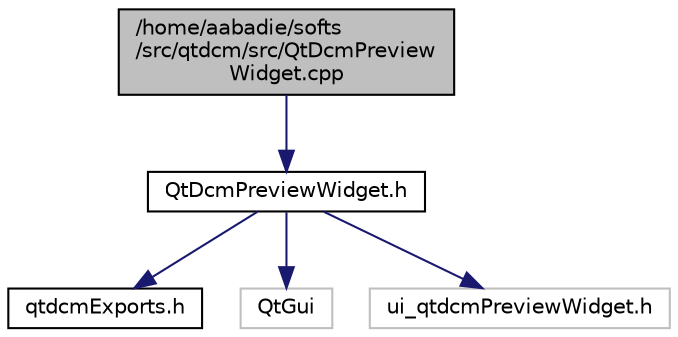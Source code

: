 digraph "/home/aabadie/softs/src/qtdcm/src/QtDcmPreviewWidget.cpp"
{
  edge [fontname="Helvetica",fontsize="10",labelfontname="Helvetica",labelfontsize="10"];
  node [fontname="Helvetica",fontsize="10",shape=record];
  Node1 [label="/home/aabadie/softs\l/src/qtdcm/src/QtDcmPreview\lWidget.cpp",height=0.2,width=0.4,color="black", fillcolor="grey75", style="filled", fontcolor="black"];
  Node1 -> Node2 [color="midnightblue",fontsize="10",style="solid",fontname="Helvetica"];
  Node2 [label="QtDcmPreviewWidget.h",height=0.2,width=0.4,color="black", fillcolor="white", style="filled",URL="$QtDcmPreviewWidget_8h.html"];
  Node2 -> Node3 [color="midnightblue",fontsize="10",style="solid",fontname="Helvetica"];
  Node3 [label="qtdcmExports.h",height=0.2,width=0.4,color="black", fillcolor="white", style="filled",URL="$qtdcmExports_8h.html"];
  Node2 -> Node4 [color="midnightblue",fontsize="10",style="solid",fontname="Helvetica"];
  Node4 [label="QtGui",height=0.2,width=0.4,color="grey75", fillcolor="white", style="filled"];
  Node2 -> Node5 [color="midnightblue",fontsize="10",style="solid",fontname="Helvetica"];
  Node5 [label="ui_qtdcmPreviewWidget.h",height=0.2,width=0.4,color="grey75", fillcolor="white", style="filled"];
}
